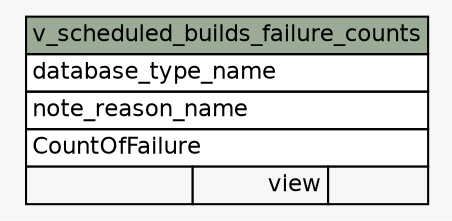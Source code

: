 // dot 2.2.1 on Windows 10 10.0
// SchemaSpy rev 590
digraph "v_scheduled_builds_failure_counts" {
  graph [
    rankdir="RL"
    bgcolor="#f7f7f7"
    nodesep="0.18"
    ranksep="0.46"
    fontname="Helvetica"
    fontsize="11"
  ];
  node [
    fontname="Helvetica"
    fontsize="11"
    shape="plaintext"
  ];
  edge [
    arrowsize="0.8"
  ];
  "v_scheduled_builds_failure_counts" [
    label=<
    <TABLE BORDER="0" CELLBORDER="1" CELLSPACING="0" BGCOLOR="#ffffff">
      <TR><TD COLSPAN="3" BGCOLOR="#9bab96" ALIGN="CENTER">v_scheduled_builds_failure_counts</TD></TR>
      <TR><TD PORT="database_type_name" COLSPAN="3" ALIGN="LEFT">database_type_name</TD></TR>
      <TR><TD PORT="note_reason_name" COLSPAN="3" ALIGN="LEFT">note_reason_name</TD></TR>
      <TR><TD PORT="CountOfFailure" COLSPAN="3" ALIGN="LEFT">CountOfFailure</TD></TR>
      <TR><TD ALIGN="LEFT" BGCOLOR="#f7f7f7">  </TD><TD ALIGN="RIGHT" BGCOLOR="#f7f7f7">view</TD><TD ALIGN="RIGHT" BGCOLOR="#f7f7f7">  </TD></TR>
    </TABLE>>
    URL="tables/v_scheduled_builds_failure_counts.html"
    tooltip="v_scheduled_builds_failure_counts"
  ];
}
